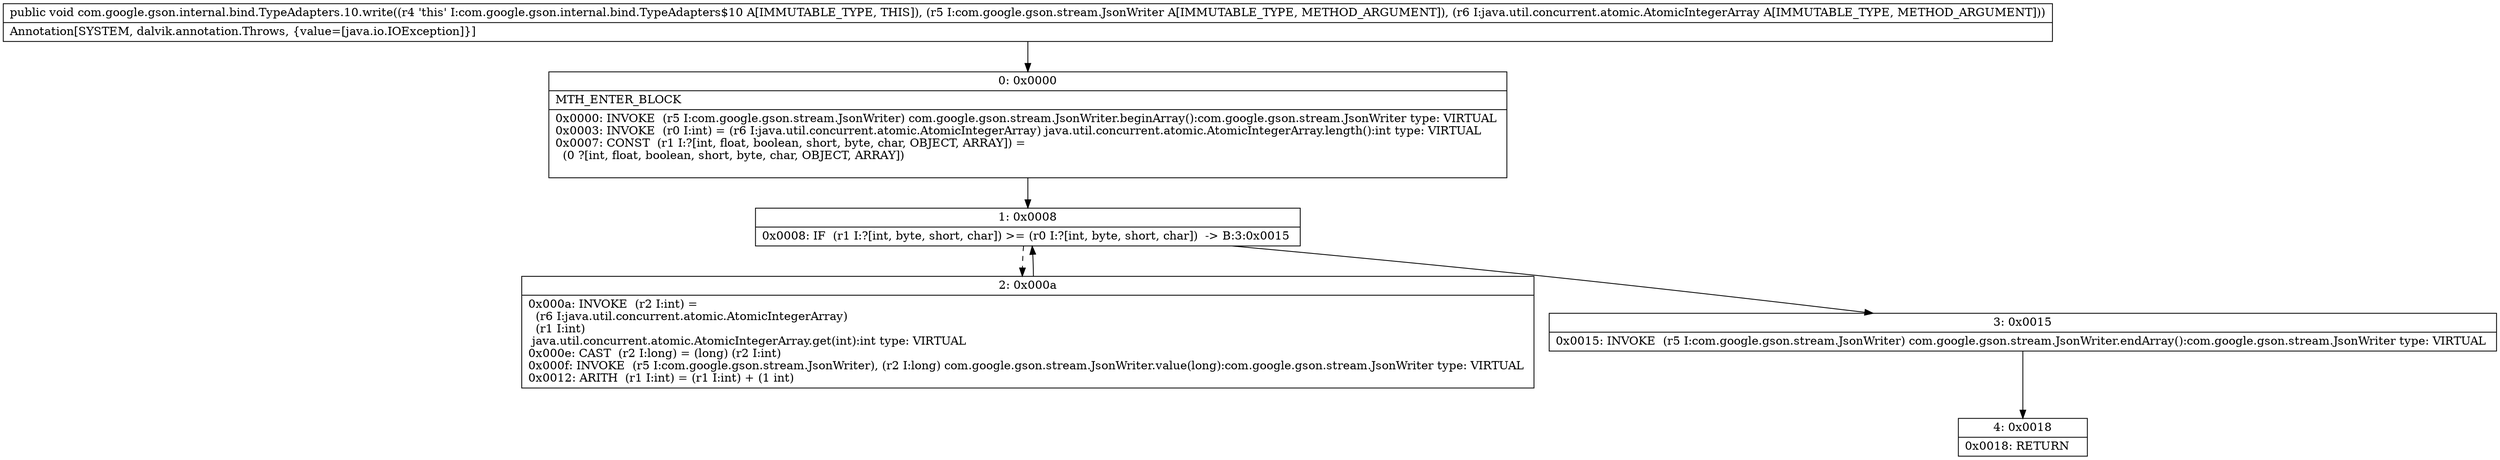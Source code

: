 digraph "CFG forcom.google.gson.internal.bind.TypeAdapters.10.write(Lcom\/google\/gson\/stream\/JsonWriter;Ljava\/util\/concurrent\/atomic\/AtomicIntegerArray;)V" {
Node_0 [shape=record,label="{0\:\ 0x0000|MTH_ENTER_BLOCK\l|0x0000: INVOKE  (r5 I:com.google.gson.stream.JsonWriter) com.google.gson.stream.JsonWriter.beginArray():com.google.gson.stream.JsonWriter type: VIRTUAL \l0x0003: INVOKE  (r0 I:int) = (r6 I:java.util.concurrent.atomic.AtomicIntegerArray) java.util.concurrent.atomic.AtomicIntegerArray.length():int type: VIRTUAL \l0x0007: CONST  (r1 I:?[int, float, boolean, short, byte, char, OBJECT, ARRAY]) = \l  (0 ?[int, float, boolean, short, byte, char, OBJECT, ARRAY])\l \l}"];
Node_1 [shape=record,label="{1\:\ 0x0008|0x0008: IF  (r1 I:?[int, byte, short, char]) \>= (r0 I:?[int, byte, short, char])  \-\> B:3:0x0015 \l}"];
Node_2 [shape=record,label="{2\:\ 0x000a|0x000a: INVOKE  (r2 I:int) = \l  (r6 I:java.util.concurrent.atomic.AtomicIntegerArray)\l  (r1 I:int)\l java.util.concurrent.atomic.AtomicIntegerArray.get(int):int type: VIRTUAL \l0x000e: CAST  (r2 I:long) = (long) (r2 I:int) \l0x000f: INVOKE  (r5 I:com.google.gson.stream.JsonWriter), (r2 I:long) com.google.gson.stream.JsonWriter.value(long):com.google.gson.stream.JsonWriter type: VIRTUAL \l0x0012: ARITH  (r1 I:int) = (r1 I:int) + (1 int) \l}"];
Node_3 [shape=record,label="{3\:\ 0x0015|0x0015: INVOKE  (r5 I:com.google.gson.stream.JsonWriter) com.google.gson.stream.JsonWriter.endArray():com.google.gson.stream.JsonWriter type: VIRTUAL \l}"];
Node_4 [shape=record,label="{4\:\ 0x0018|0x0018: RETURN   \l}"];
MethodNode[shape=record,label="{public void com.google.gson.internal.bind.TypeAdapters.10.write((r4 'this' I:com.google.gson.internal.bind.TypeAdapters$10 A[IMMUTABLE_TYPE, THIS]), (r5 I:com.google.gson.stream.JsonWriter A[IMMUTABLE_TYPE, METHOD_ARGUMENT]), (r6 I:java.util.concurrent.atomic.AtomicIntegerArray A[IMMUTABLE_TYPE, METHOD_ARGUMENT]))  | Annotation[SYSTEM, dalvik.annotation.Throws, \{value=[java.io.IOException]\}]\l}"];
MethodNode -> Node_0;
Node_0 -> Node_1;
Node_1 -> Node_2[style=dashed];
Node_1 -> Node_3;
Node_2 -> Node_1;
Node_3 -> Node_4;
}

